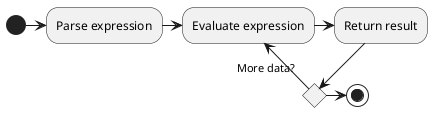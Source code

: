 @startuml
(*) -right->  "Parse expression"
-right-> "Evaluate expression"
-right->  "Return result"
if "More data?" then
-right-> "Evaluate expression"
else 
-right-> (*)
endif
@enduml